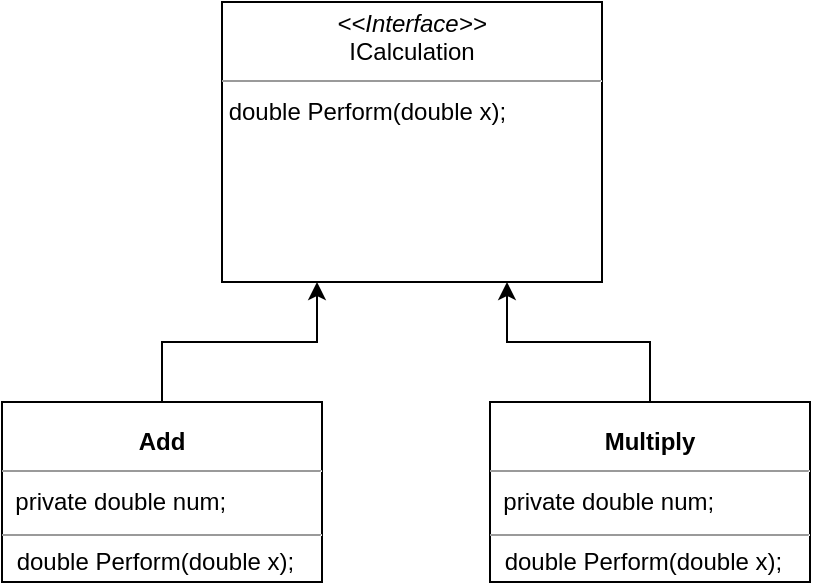 <mxfile>
    <diagram id="IsJ9F1NFkz1IiSSW2wVq" name="Страница 1">
        <mxGraphModel dx="533" dy="417" grid="1" gridSize="10" guides="1" tooltips="1" connect="1" arrows="1" fold="1" page="1" pageScale="1" pageWidth="827" pageHeight="1169" math="0" shadow="0">
            <root>
                <mxCell id="0"/>
                <mxCell id="1" parent="0"/>
                <mxCell id="2" value="&lt;p style=&quot;margin: 0px ; margin-top: 4px ; text-align: center&quot;&gt;&lt;i&gt;&amp;lt;&amp;lt;Interface&amp;gt;&amp;gt;&lt;/i&gt;&lt;br&gt;ICalculation&lt;br&gt;&lt;/p&gt;&lt;hr size=&quot;1&quot;&gt;&lt;div style=&quot;line-height: 19px&quot;&gt;        &amp;nbsp;double Perform(double x);&lt;/div&gt;" style="verticalAlign=top;align=left;overflow=fill;fontSize=12;fontFamily=Helvetica;html=1;" vertex="1" parent="1">
                    <mxGeometry x="280" y="220" width="190" height="140" as="geometry"/>
                </mxCell>
                <mxCell id="6" style="edgeStyle=orthogonalEdgeStyle;rounded=0;orthogonalLoop=1;jettySize=auto;html=1;entryX=0.25;entryY=1;entryDx=0;entryDy=0;" edge="1" parent="1" source="3" target="2">
                    <mxGeometry relative="1" as="geometry"/>
                </mxCell>
                <mxCell id="3" value="&lt;p class=&quot;western&quot; style=&quot;text-align: center ; margin-bottom: 0cm ; direction: ltr ; line-height: 16px&quot;&gt;&lt;b&gt;Add&lt;/b&gt;&lt;/p&gt;&lt;hr size=&quot;1&quot;&gt;&lt;div style=&quot;line-height: 19px&quot;&gt;&amp;nbsp; private double num;&lt;/div&gt;&lt;hr size=&quot;1&quot;&gt;&lt;p style=&quot;margin: 0px ; margin-left: 4px&quot;&gt;&amp;nbsp;double Perform(double x);&lt;br&gt;&lt;/p&gt;" style="verticalAlign=top;align=left;overflow=fill;fontSize=12;fontFamily=Helvetica;html=1;" vertex="1" parent="1">
                    <mxGeometry x="170" y="420" width="160" height="90" as="geometry"/>
                </mxCell>
                <mxCell id="5" style="edgeStyle=orthogonalEdgeStyle;rounded=0;orthogonalLoop=1;jettySize=auto;html=1;entryX=0.75;entryY=1;entryDx=0;entryDy=0;" edge="1" parent="1" source="4" target="2">
                    <mxGeometry relative="1" as="geometry"/>
                </mxCell>
                <mxCell id="4" value="&lt;p class=&quot;western&quot; style=&quot;text-align: center ; margin-bottom: 0cm ; direction: ltr ; line-height: 16px&quot;&gt;&lt;b&gt;Multiply&lt;/b&gt;&lt;/p&gt;&lt;hr size=&quot;1&quot;&gt;&lt;div style=&quot;line-height: 19px&quot;&gt;&amp;nbsp; private double num;&lt;/div&gt;&lt;hr size=&quot;1&quot;&gt;&lt;p style=&quot;margin: 0px 0px 0px 4px&quot;&gt;&amp;nbsp;double Perform(double x);&lt;/p&gt;" style="verticalAlign=top;align=left;overflow=fill;fontSize=12;fontFamily=Helvetica;html=1;" vertex="1" parent="1">
                    <mxGeometry x="414" y="420" width="160" height="90" as="geometry"/>
                </mxCell>
            </root>
        </mxGraphModel>
    </diagram>
</mxfile>